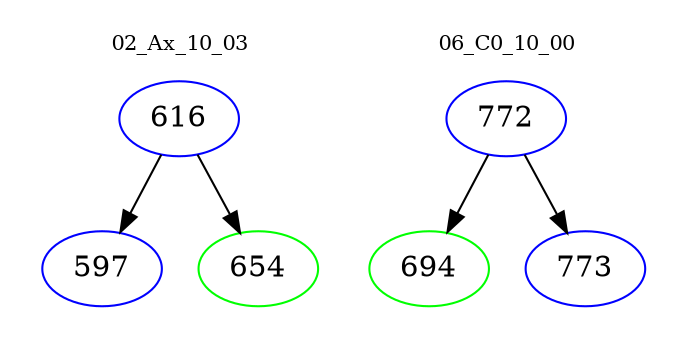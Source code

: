 digraph{
subgraph cluster_0 {
color = white
label = "02_Ax_10_03";
fontsize=10;
T0_616 [label="616", color="blue"]
T0_616 -> T0_597 [color="black"]
T0_597 [label="597", color="blue"]
T0_616 -> T0_654 [color="black"]
T0_654 [label="654", color="green"]
}
subgraph cluster_1 {
color = white
label = "06_C0_10_00";
fontsize=10;
T1_772 [label="772", color="blue"]
T1_772 -> T1_694 [color="black"]
T1_694 [label="694", color="green"]
T1_772 -> T1_773 [color="black"]
T1_773 [label="773", color="blue"]
}
}
